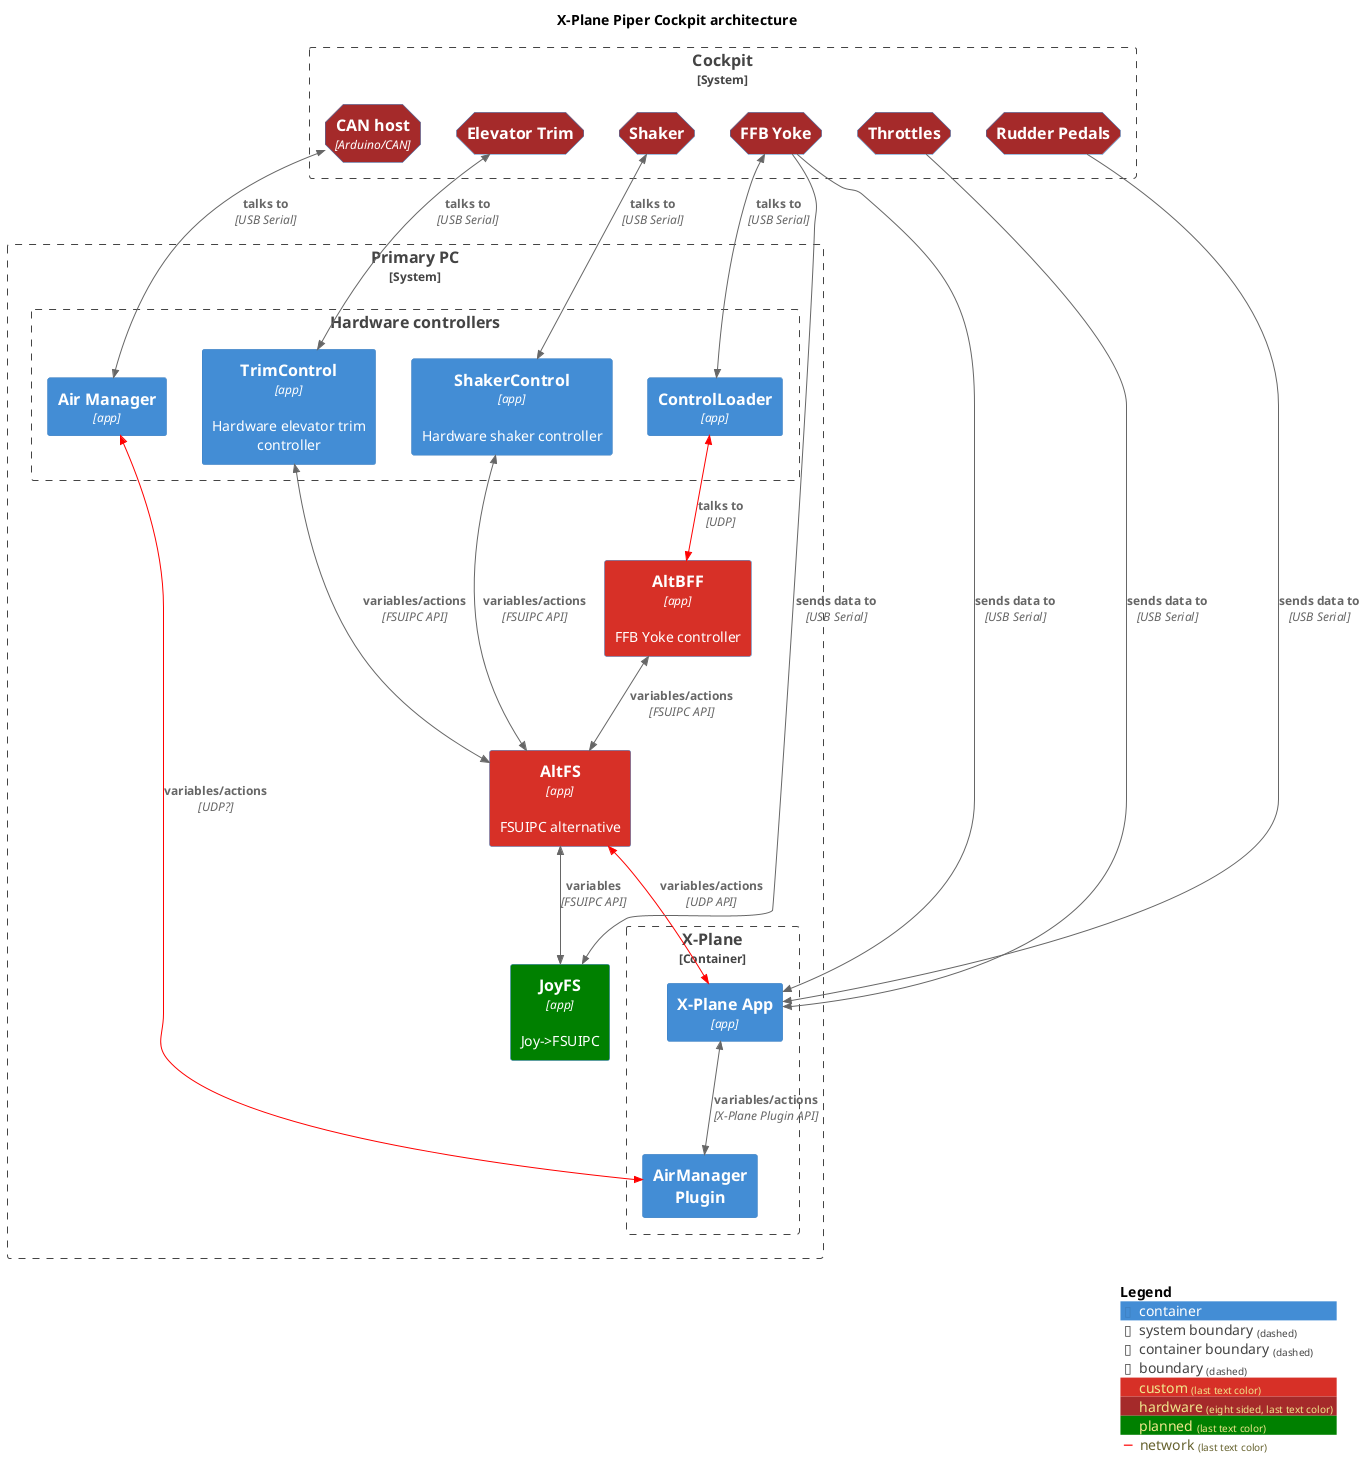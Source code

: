 @startuml
!include <C4/C4_Container>
!include <C4/C4_Deployment>

title X-Plane Piper Cockpit architecture

AddElementTag("custom", $bgColor="#d73027")
AddElementTag("hardware", $bgColor="brown", $shape=EightSidedShape())
AddElementTag("planned", $bgColor="green")

AddRelTag("network", $lineColor="red")

System_Boundary(pc, "Primary PC") {

    Container_Boundary(xplane, "X-Plane"){
        Container(xplaneApp, "X-Plane App", $techn="app")
        Container(airManagerPlugin, "AirManager\nPlugin")

        BiRel(xplaneApp, airManagerPlugin, "variables/actions", $techn="X-Plane Plugin API")
    }

    Container(altFS, "AltFS", $techn="app", $descr="FSUIPC alternative", $tags="custom")
    BiRel(altFS, xplaneApp, "variables/actions", $techn="UDP API", $tags="network")

    Container(JoyFS, "JoyFS", $techn="app", $descr="Joy->FSUIPC", $tags="planned+custom")
    BiRel(altFS, JoyFS, "variables", $techn="FSUIPC API")

    Container(altBFF, "AltBFF", $techn="app", $descr="FFB Yoke controller", $tags="custom")
    BiRel(altBFF, altFS, "variables/actions", $techn="FSUIPC API")


    Boundary(controllers, "Hardware controllers"){
        Container(controlLoader, "ControlLoader", $techn="app")
        BiRel(controlLoader, altBFF, "talks to", $techn="UDP", $tags="network")

        Container(trimControl, "TrimControl", $techn="app", $descr="Hardware elevator trim controller")
        BiRel(trimControl, altFS, "variables/actions", $techn="FSUIPC API")

        Container(shakerControl, "ShakerControl", $techn="app", $descr="Hardware shaker controller")
        BiRel(shakerControl, altFS, "variables/actions", $techn="FSUIPC API")

        Container(airManager, "Air Manager", $techn="app")
        BiRel(airManager, airManagerPlugin, "variables/actions", $techn="UDP?", $tags="network")

    }


}

System_Boundary(cockpit, "Cockpit") {
    Container(ffbYoke, "FFB Yoke", $tags="hardware")
    BiRel(ffbYoke, controlLoader, "talks to", $techn="USB Serial")
    Rel(ffbYoke, JoyFS, "sends data to", $techn="USB Serial")
    Rel(ffbYoke, xplaneApp, "sends data to", $techn="USB Serial")

    Container(elTrim, "Elevator Trim", $tags="hardware")
    BiRel(elTrim, trimControl, "talks to", $techn="USB Serial")

    Container(canHost, "CAN host", $techn="Arduino/CAN", $tags="hardware")
    BiRel(airManager, canHost, "talks to", $techn="USB Serial")

    Container(shaker, "Shaker", $tags="hardware")
    BiRel(shaker, shakerControl, "talks to", $techn="USB Serial")

    Container(throttles, "Throttles", $tags="hardware")
    Rel(throttles, xplaneApp, "sends data to", $techn="USB Serial")

    Container(rudderPedals, "Rudder Pedals", $tags="hardware")
    Rel(rudderPedals, xplaneApp, "sends data to", $techn="USB Serial")
}

SHOW_LEGEND()

@enduml